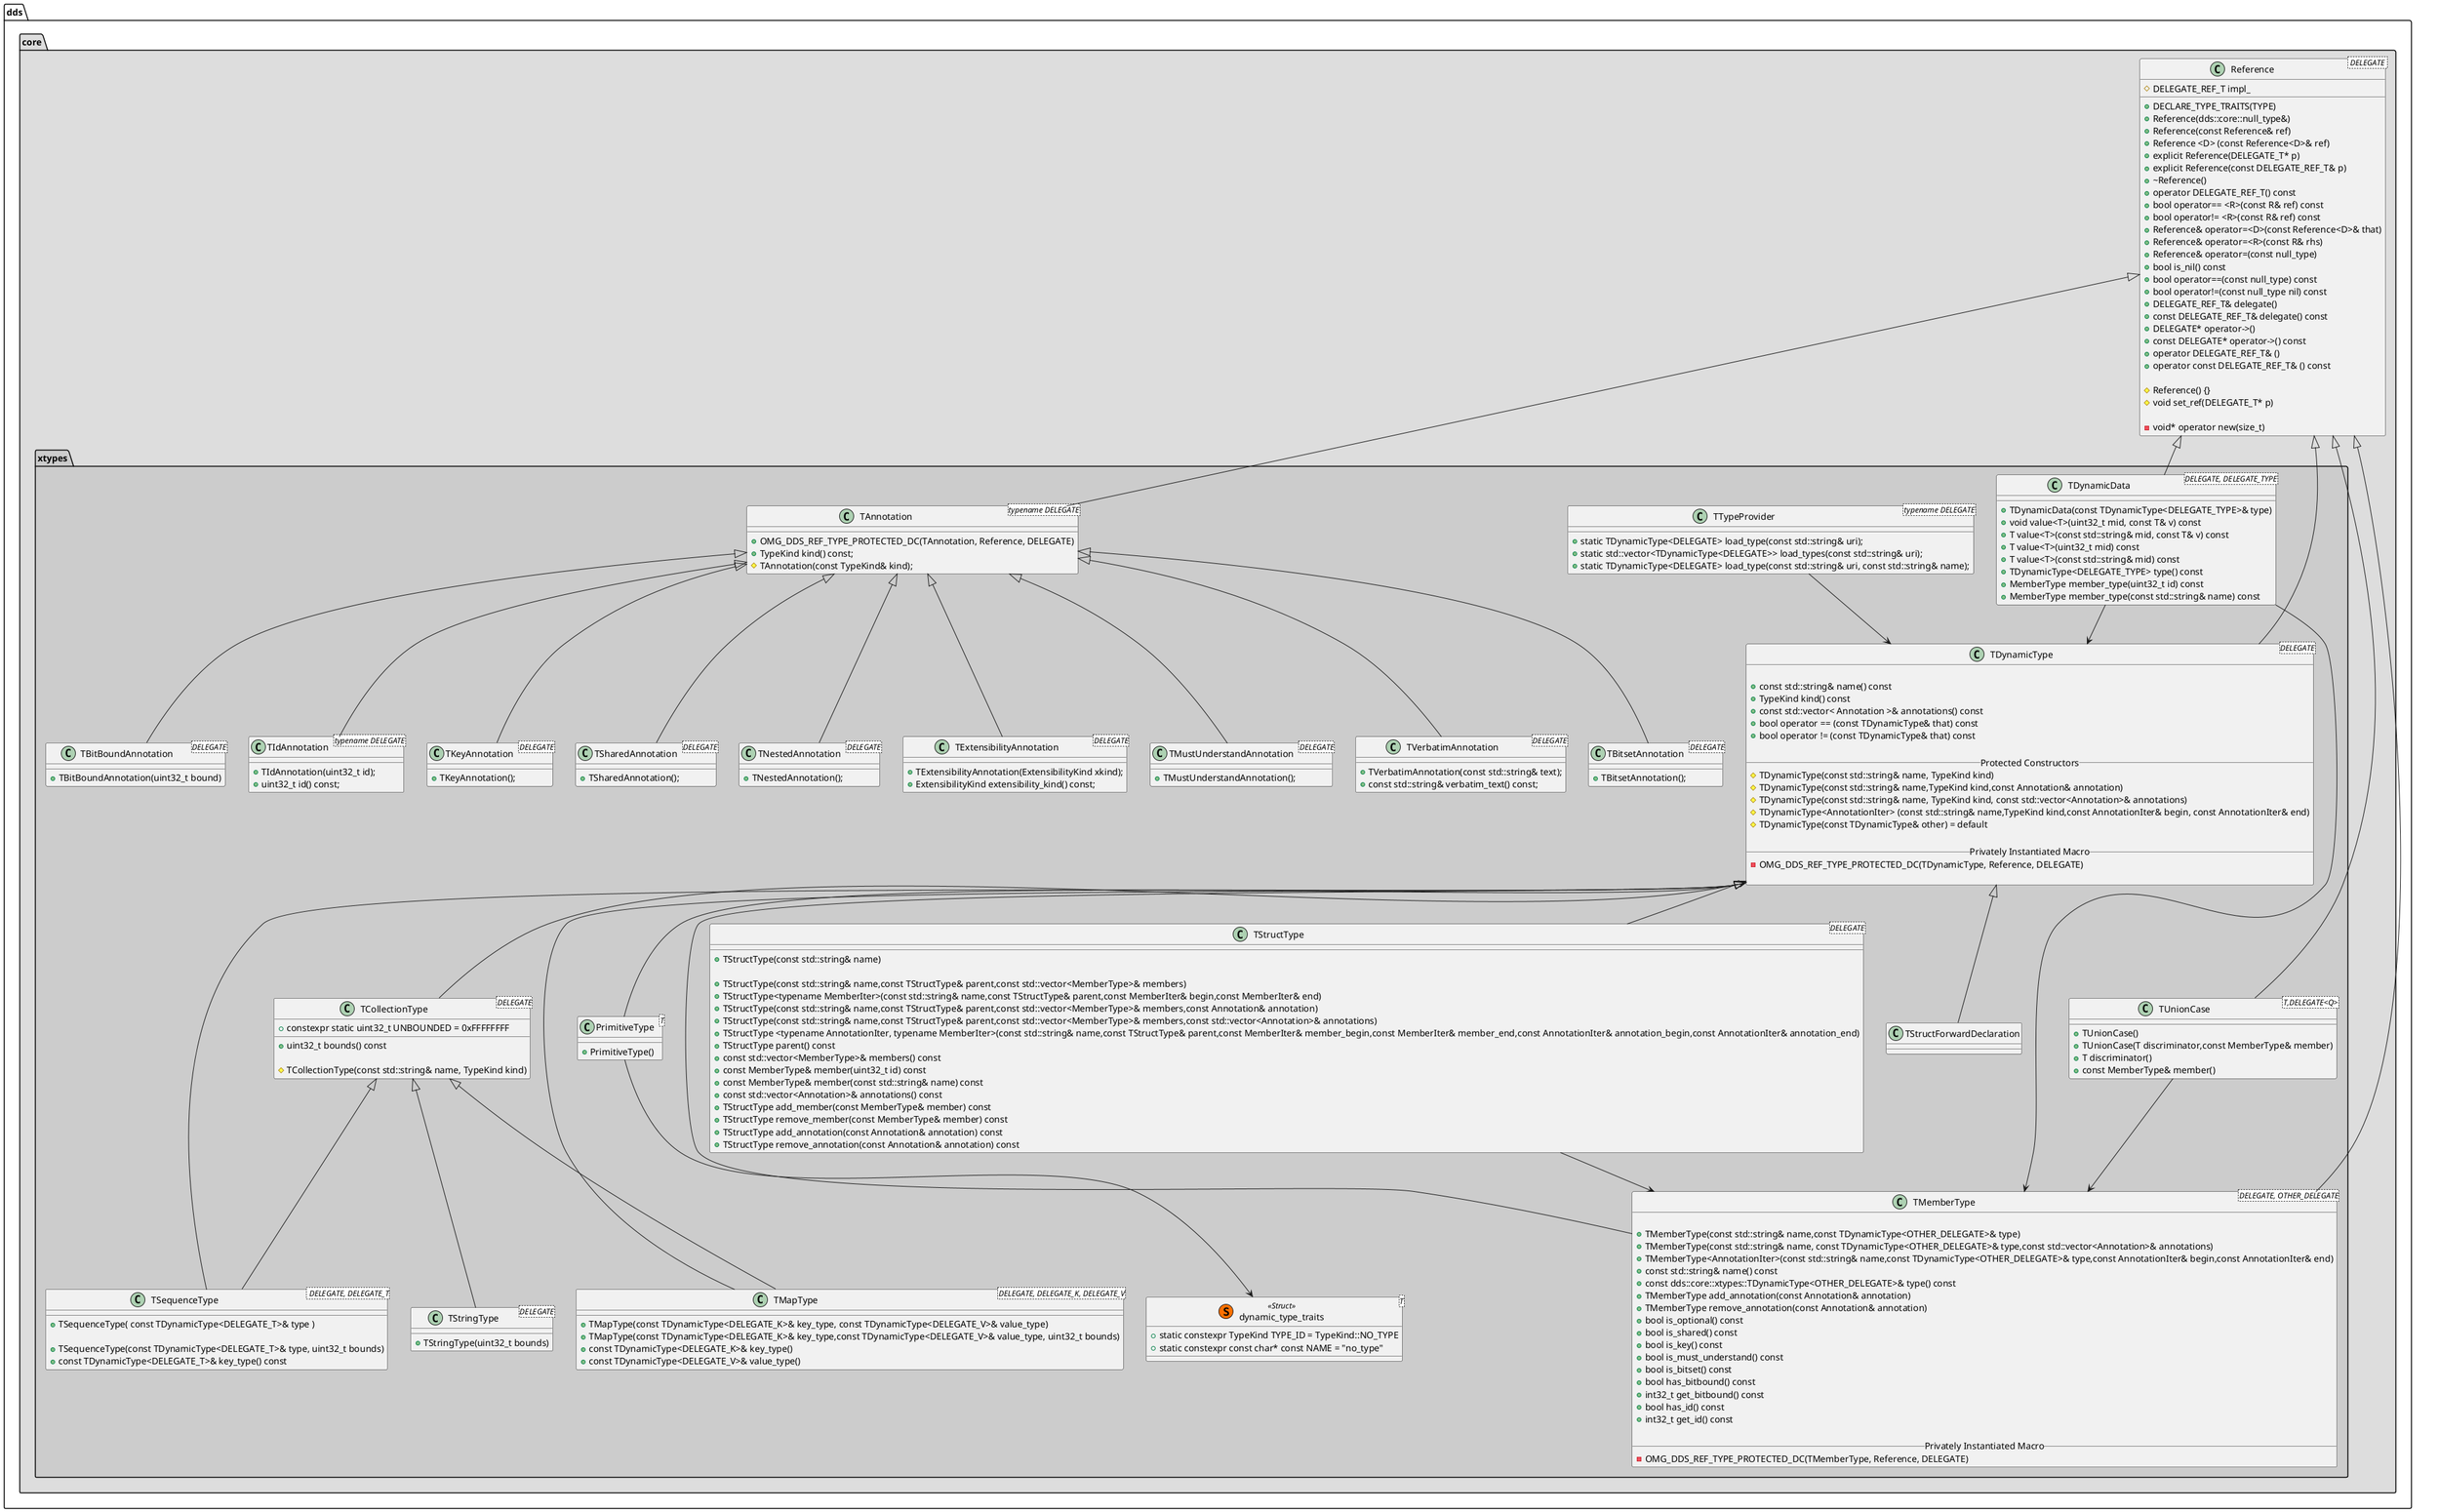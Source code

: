 @startuml

set namespaceSeparator ::

namespace dds::core #DDDDDD {

class Reference < DELEGATE > {

# DELEGATE_REF_T impl_

+ DECLARE_TYPE_TRAITS(TYPE)
+ Reference(dds::core::null_type&)
+ Reference(const Reference& ref)
+ Reference <D> (const Reference<D>& ref)
+ explicit Reference(DELEGATE_T* p)
+ explicit Reference(const DELEGATE_REF_T& p)
+ ~Reference()
+ operator DELEGATE_REF_T() const
+ bool operator== <R>(const R& ref) const
+ bool operator!= <R>(const R& ref) const
+ Reference& operator=<D>(const Reference<D>& that)
+ Reference& operator=<R>(const R& rhs)
+ Reference& operator=(const null_type)
+ bool is_nil() const
+ bool operator==(const null_type) const
+ bool operator!=(const null_type nil) const
+ DELEGATE_REF_T& delegate()
+ const DELEGATE_REF_T& delegate() const
+ DELEGATE* operator->()
+ const DELEGATE* operator->() const
+ operator DELEGATE_REF_T& ()
+ operator const DELEGATE_REF_T& () const

# Reference() {}
# void set_ref(DELEGATE_T* p)

- void* operator new(size_t)

}


namespace dds::core::xtypes #CCCCCC{

class TDynamicData <DELEGATE, DELEGATE_TYPE> {

+ TDynamicData(const TDynamicType<DELEGATE_TYPE>& type)
+ void value<T>(uint32_t mid, const T& v) const
+ T value<T>(const std::string& mid, const T& v) const
+ T value<T>(uint32_t mid) const
+ T value<T>(const std::string& mid) const
+ TDynamicType<DELEGATE_TYPE> type() const
+ MemberType member_type(uint32_t id) const
+ MemberType member_type(const std::string& name) const
}	

class TDynamicType <DELEGATE>{

+ const std::string& name() const
+ TypeKind kind() const
+ const std::vector< Annotation >& annotations() const
+ bool operator == (const TDynamicType& that) const 
+ bool operator != (const TDynamicType& that) const 

__Protected Constructors__
# TDynamicType(const std::string& name, TypeKind kind)
# TDynamicType(const std::string& name,TypeKind kind,const Annotation& annotation)
# TDynamicType(const std::string& name, TypeKind kind, const std::vector<Annotation>& annotations)
# TDynamicType<AnnotationIter> (const std::string& name,TypeKind kind,const AnnotationIter& begin, const AnnotationIter& end)
# TDynamicType(const TDynamicType& other) = default

__Privately Instantiated Macro__
- OMG_DDS_REF_TYPE_PROTECTED_DC(TDynamicType, Reference, DELEGATE)

}



class TMemberType <DELEGATE, OTHER_DELEGATE>
{

+ TMemberType(const std::string& name,const TDynamicType<OTHER_DELEGATE>& type)
+ TMemberType(const std::string& name, const TDynamicType<OTHER_DELEGATE>& type,const std::vector<Annotation>& annotations)
+ TMemberType<AnnotationIter>(const std::string& name,const TDynamicType<OTHER_DELEGATE>& type,const AnnotationIter& begin,const AnnotationIter& end)
+ const std::string& name() const
+ const dds::core::xtypes::TDynamicType<OTHER_DELEGATE>& type() const
+ TMemberType add_annotation(const Annotation& annotation)
+ TMemberType remove_annotation(const Annotation& annotation)
+ bool is_optional() const
+ bool is_shared() const
+ bool is_key() const
+ bool is_must_understand() const
+ bool is_bitset() const 
+ bool has_bitbound() const
+ int32_t get_bitbound() const
+ bool has_id() const
+ int32_t get_id() const

__Privately Instantiated Macro__
- OMG_DDS_REF_TYPE_PROTECTED_DC(TMemberType, Reference, DELEGATE)
}

class dynamic_type_traits <T> << (S, #ff7000) Struct>> {
+ static constexpr TypeKind TYPE_ID = TypeKind::NO_TYPE 
+ static constexpr const char* const NAME = "no_type" 
}

class PrimitiveType <T>{
+ PrimitiveType()  
}

class TCollectionType <DELEGATE> {

+ constexpr static uint32_t UNBOUNDED = 0xFFFFFFFF
+ uint32_t bounds() const

# TCollectionType(const std::string& name, TypeKind kind)

}

class TMapType <DELEGATE, DELEGATE_K, DELEGATE_V> 
{
+ TMapType(const TDynamicType<DELEGATE_K>& key_type, const TDynamicType<DELEGATE_V>& value_type)
+ TMapType(const TDynamicType<DELEGATE_K>& key_type,const TDynamicType<DELEGATE_V>& value_type, uint32_t bounds)
+ const TDynamicType<DELEGATE_K>& key_type()
+ const TDynamicType<DELEGATE_V>& value_type()
}


class TSequenceType < DELEGATE, DELEGATE_T>{
+ TSequenceType( const TDynamicType<DELEGATE_T>& type )

+ TSequenceType(const TDynamicType<DELEGATE_T>& type, uint32_t bounds)
+ const TDynamicType<DELEGATE_T>& key_type() const
}


class TStringType <DELEGATE> {
+ TStringType(uint32_t bounds)
}

class TStructType <DELEGATE> {

+ TStructType(const std::string& name)

+ TStructType(\
const std::string& name,\
const TStructType& parent,\
const std::vector<MemberType>& members)
+ TStructType<typename MemberIter>(\
const std::string& name,\
const TStructType& parent,\
const MemberIter& begin,\
const MemberIter& end)
+ TStructType(\
const std::string& name,\
const TStructType& parent,\
const std::vector<MemberType>& members,\
const Annotation& annotation)
+ TStructType(\
const std::string& name,\
const TStructType& parent,\
const std::vector<MemberType>& members,\
const std::vector<Annotation>& annotations)
+ TStructType <typename AnnotationIter, typename MemberIter>(\
const std::string& name,\
const TStructType& parent,\
const MemberIter& member_begin,\
const MemberIter& member_end,\
const AnnotationIter& annotation_begin,\
const AnnotationIter& annotation_end)
+ TStructType parent() const
+ const std::vector<MemberType>& members() const
+ const MemberType& member(uint32_t id) const
+ const MemberType& member(const std::string& name) const
+ const std::vector<Annotation>& annotations() const
+ TStructType add_member(const MemberType& member) const 
+ TStructType remove_member(const MemberType& member) const
+ TStructType add_annotation(const Annotation& annotation) const
+ TStructType remove_annotation(const Annotation& annotation) const
}

class TUnionCase <T,DELEGATE<Q>>
{
+ TUnionCase()
+ TUnionCase(\
T discriminator,\
const MemberType& member)
+ T discriminator()
+ const MemberType& member()
}

class TAnnotation <typename DELEGATE>{
+ OMG_DDS_REF_TYPE_PROTECTED_DC(TAnnotation, Reference, DELEGATE)
+ TypeKind kind() const;
# TAnnotation(const TypeKind& kind);
}


class TIdAnnotation <typename DELEGATE> {
+ TIdAnnotation(uint32_t id);
+ uint32_t id() const;
}


class TKeyAnnotation <DELEGATE>{
+ TKeyAnnotation();
}

class TSharedAnnotation <DELEGATE>{
+ TSharedAnnotation();
}

class TNestedAnnotation<DELEGATE>{
+ TNestedAnnotation();
}

class TExtensibilityAnnotation <DELEGATE>{
+ TExtensibilityAnnotation(ExtensibilityKind xkind);
+ ExtensibilityKind extensibility_kind() const;
}

class TMustUnderstandAnnotation <DELEGATE>{
+ TMustUnderstandAnnotation();
}

class TVerbatimAnnotation <DELEGATE>{
+ TVerbatimAnnotation(const std::string& text);
+ const std::string& verbatim_text() const;
}

class TBitsetAnnotation <DELEGATE>{
 +TBitsetAnnotation();
}

class  TBitBoundAnnotation <DELEGATE>{
+ TBitBoundAnnotation(uint32_t bound)
}

class TTypeProvider<typename DELEGATE> {
+ static TDynamicType<DELEGATE> load_type(const std::string& uri);
+ static std::vector<TDynamicType<DELEGATE>> load_types(const std::string& uri);
+ static TDynamicType<DELEGATE> load_type(const std::string& uri, const std::string& name);
}


}
}
dds::core::xtypes::TAnnotation <|-- dds::core::xtypes::TIdAnnotation 
dds::core::xtypes::TAnnotation <|-- dds::core::xtypes::TKeyAnnotation 
dds::core::xtypes::TAnnotation <|-- dds::core::xtypes::TSharedAnnotation 
dds::core::xtypes::TAnnotation <|-- dds::core::xtypes::TNestedAnnotation 
dds::core::xtypes::TAnnotation <|-- dds::core::xtypes::TExtensibilityAnnotation 
dds::core::xtypes::TAnnotation <|-- dds::core::xtypes::TMustUnderstandAnnotation 
dds::core::xtypes::TAnnotation <|-- dds::core::xtypes::TVerbatimAnnotation 
dds::core::xtypes::TAnnotation <|-- dds::core::xtypes::TBitsetAnnotation 
dds::core::xtypes::TAnnotation <|-- dds::core::xtypes::TBitBoundAnnotation 


dds::core::Reference <|-- dds::core::xtypes::TDynamicData
dds::core::Reference <|-- dds::core::xtypes::TDynamicType
dds::core::Reference <|-- dds::core::xtypes::TMemberType
dds::core::Reference <|-- dds::core::xtypes::TUnionCase
dds::core::Reference <|-- dds::core::xtypes::TAnnotation

dds::core::xtypes::TDynamicType <|-- dds::core::xtypes::PrimitiveType 
dds::core::xtypes::TDynamicType <|-- dds::core::xtypes::TCollectionType 
dds::core::xtypes::TDynamicType <|-- dds::core::xtypes::TStructType 
dds::core::xtypes::TDynamicType <|-- dds::core::xtypes::TStructForwardDeclaration 

dds::core::xtypes::TCollectionType <|-- dds::core::xtypes::TMapType
dds::core::xtypes::TCollectionType <|-- dds::core::xtypes::TSequenceType
dds::core::xtypes::TCollectionType <|-- dds::core::xtypes::TStringType


dds::core::xtypes::PrimitiveType --> dds::core::xtypes::dynamic_type_traits

dds::core::xtypes::TDynamicData --> dds::core::xtypes::TDynamicType
dds::core::xtypes::TSequenceType --> dds::core::xtypes::TDynamicType
dds::core::xtypes::TMapType --> dds::core::xtypes::TDynamicType
dds::core::xtypes::TTypeProvider --> dds::core::xtypes::TDynamicType
dds::core::xtypes::TMemberType --> dds::core::xtypes::TDynamicType

dds::core::xtypes::TDynamicData --> dds::core::xtypes::TMemberType
dds::core::xtypes::TStructType --> dds::core::xtypes::TMemberType
dds::core::xtypes::TUnionCase --> dds::core::xtypes::TMemberType

@enduml
